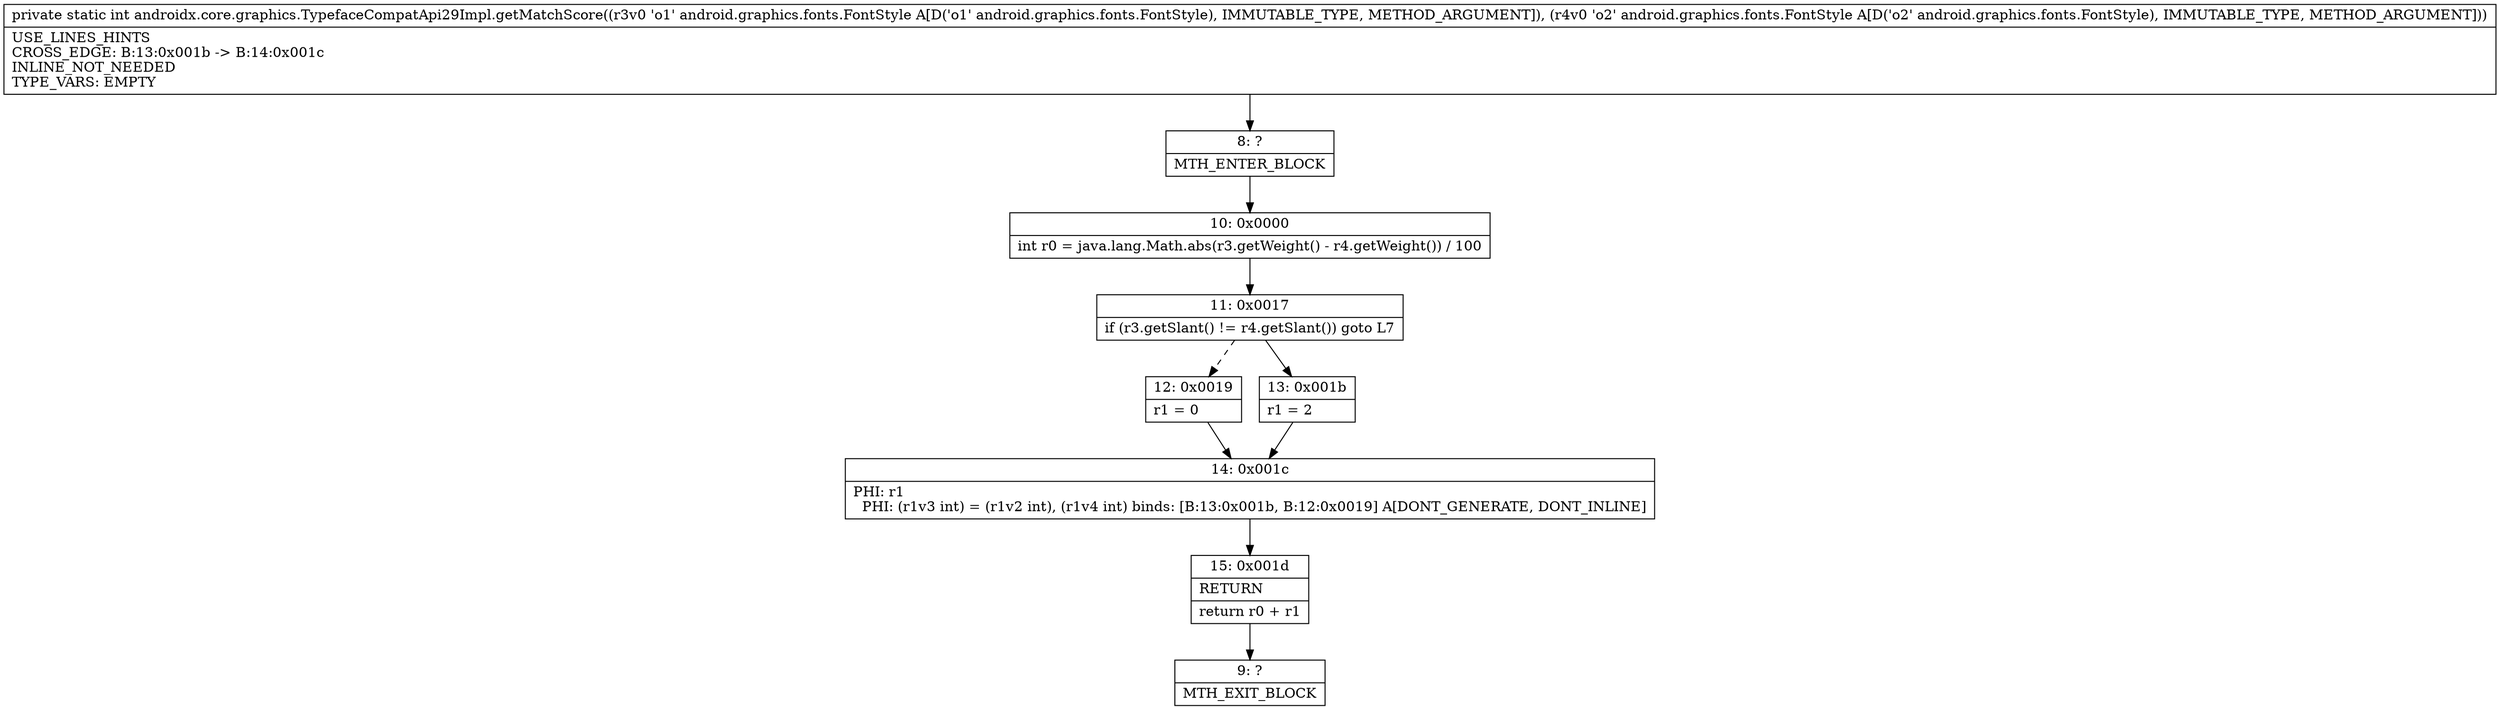 digraph "CFG forandroidx.core.graphics.TypefaceCompatApi29Impl.getMatchScore(Landroid\/graphics\/fonts\/FontStyle;Landroid\/graphics\/fonts\/FontStyle;)I" {
Node_8 [shape=record,label="{8\:\ ?|MTH_ENTER_BLOCK\l}"];
Node_10 [shape=record,label="{10\:\ 0x0000|int r0 = java.lang.Math.abs(r3.getWeight() \- r4.getWeight()) \/ 100\l}"];
Node_11 [shape=record,label="{11\:\ 0x0017|if (r3.getSlant() != r4.getSlant()) goto L7\l}"];
Node_12 [shape=record,label="{12\:\ 0x0019|r1 = 0\l}"];
Node_14 [shape=record,label="{14\:\ 0x001c|PHI: r1 \l  PHI: (r1v3 int) = (r1v2 int), (r1v4 int) binds: [B:13:0x001b, B:12:0x0019] A[DONT_GENERATE, DONT_INLINE]\l}"];
Node_15 [shape=record,label="{15\:\ 0x001d|RETURN\l|return r0 + r1\l}"];
Node_9 [shape=record,label="{9\:\ ?|MTH_EXIT_BLOCK\l}"];
Node_13 [shape=record,label="{13\:\ 0x001b|r1 = 2\l}"];
MethodNode[shape=record,label="{private static int androidx.core.graphics.TypefaceCompatApi29Impl.getMatchScore((r3v0 'o1' android.graphics.fonts.FontStyle A[D('o1' android.graphics.fonts.FontStyle), IMMUTABLE_TYPE, METHOD_ARGUMENT]), (r4v0 'o2' android.graphics.fonts.FontStyle A[D('o2' android.graphics.fonts.FontStyle), IMMUTABLE_TYPE, METHOD_ARGUMENT]))  | USE_LINES_HINTS\lCROSS_EDGE: B:13:0x001b \-\> B:14:0x001c\lINLINE_NOT_NEEDED\lTYPE_VARS: EMPTY\l}"];
MethodNode -> Node_8;Node_8 -> Node_10;
Node_10 -> Node_11;
Node_11 -> Node_12[style=dashed];
Node_11 -> Node_13;
Node_12 -> Node_14;
Node_14 -> Node_15;
Node_15 -> Node_9;
Node_13 -> Node_14;
}

